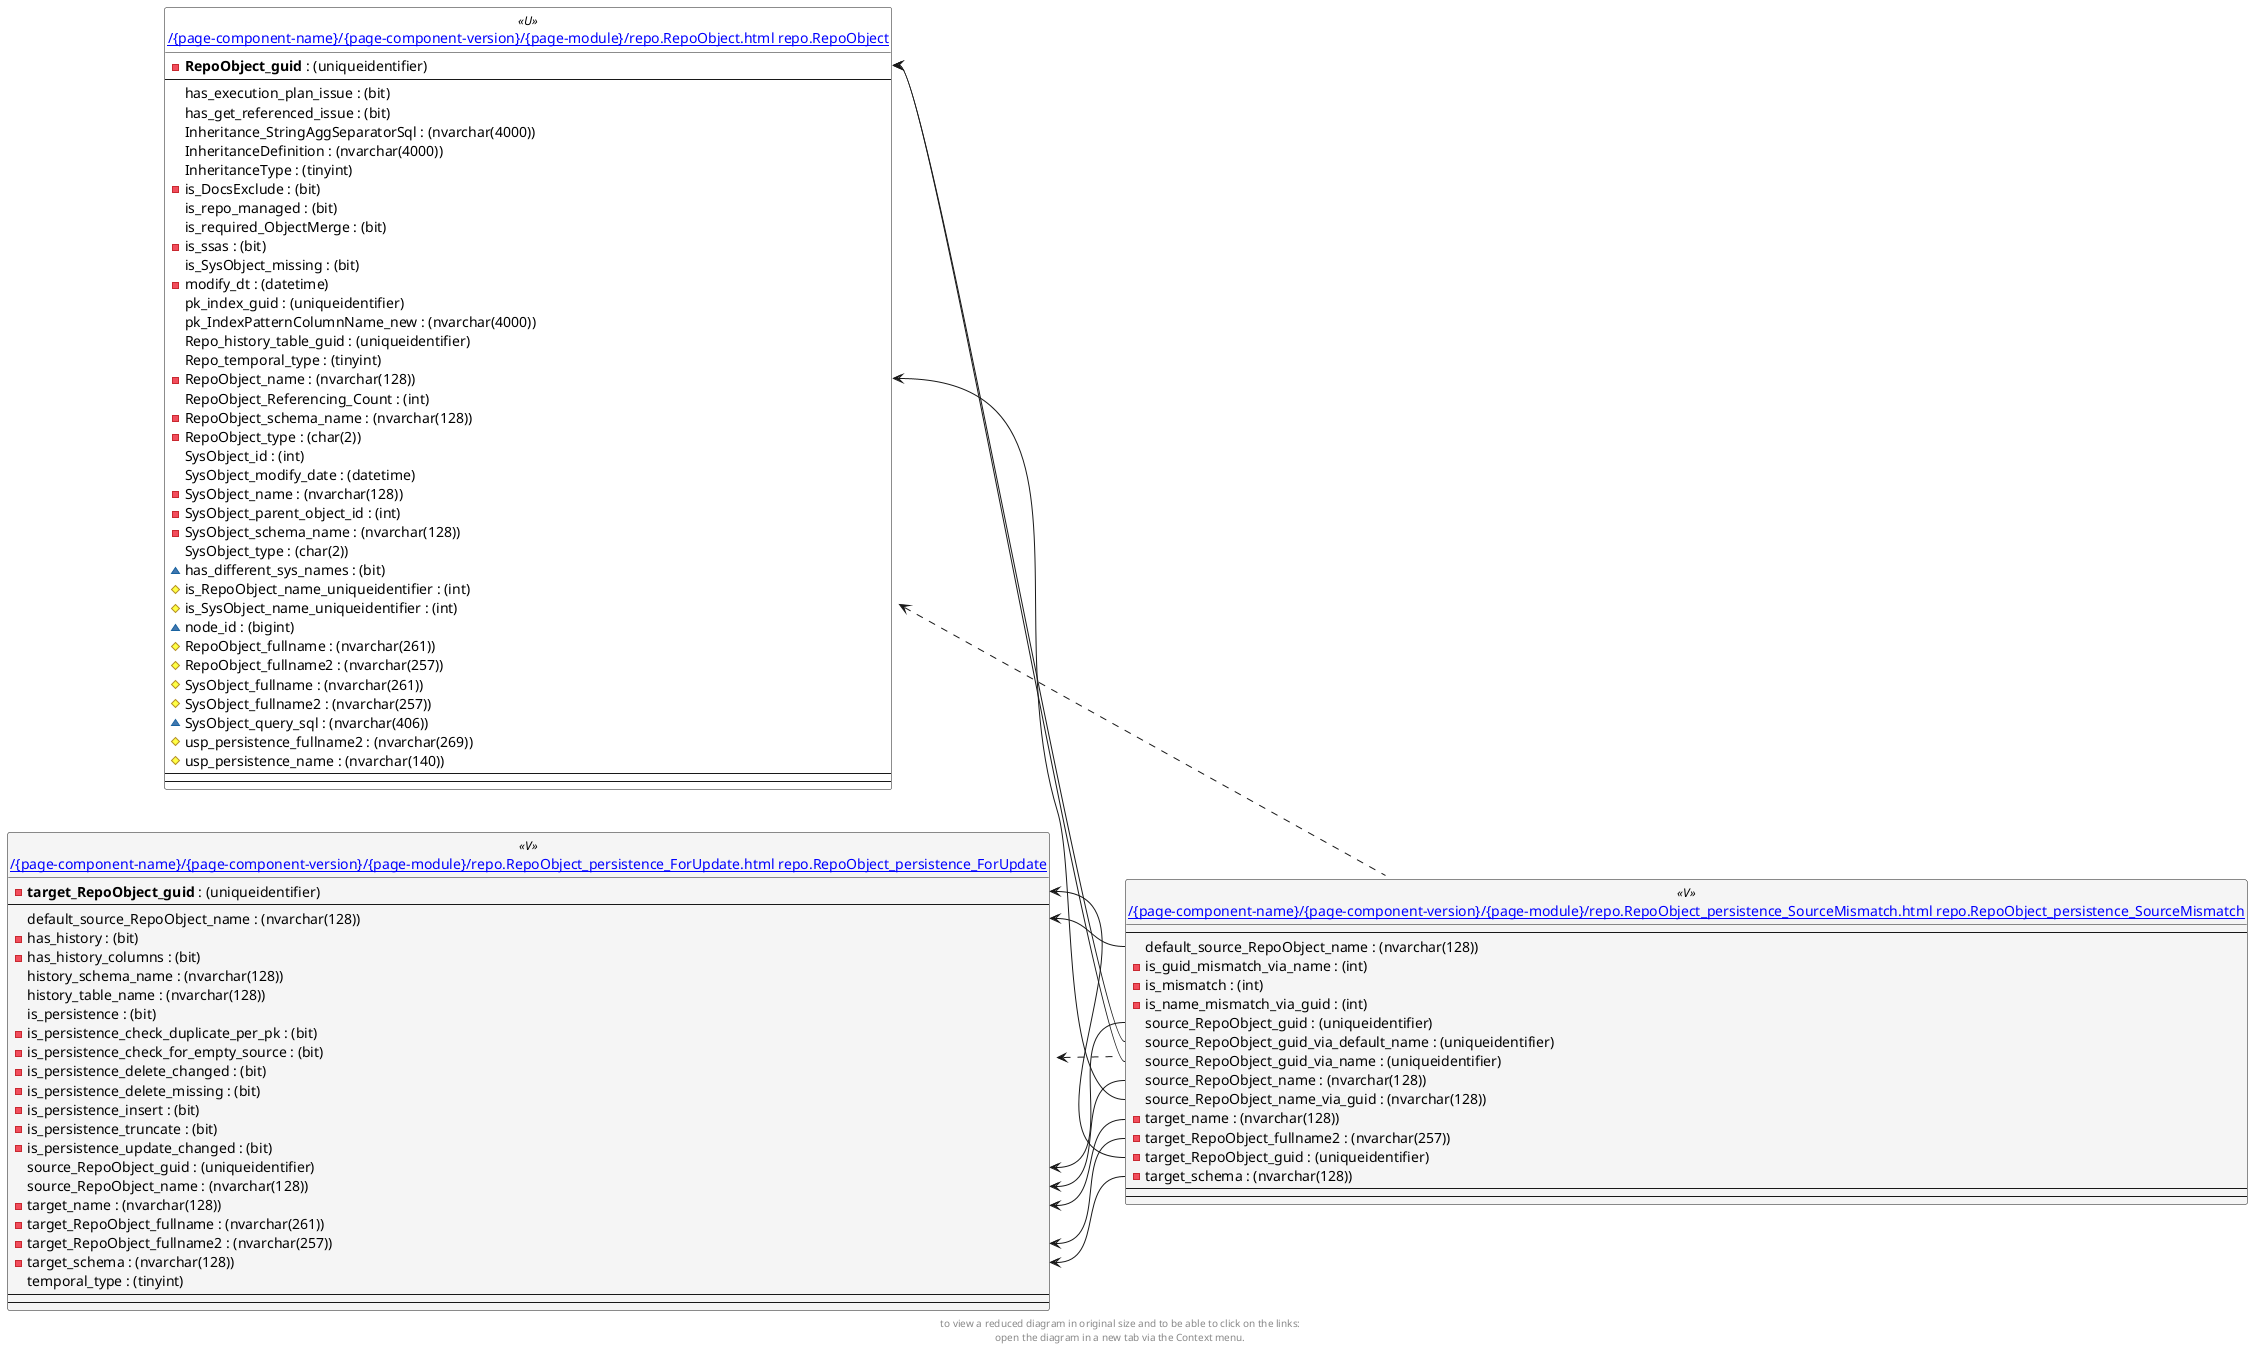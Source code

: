 @startuml
left to right direction
'top to bottom direction
hide circle
'avoide "." issues:
set namespaceSeparator none


skinparam class {
  BackgroundColor White
  BackgroundColor<<FN>> Yellow
  BackgroundColor<<FS>> Yellow
  BackgroundColor<<FT>> LightGray
  BackgroundColor<<IF>> Yellow
  BackgroundColor<<IS>> Yellow
  BackgroundColor<<P>> Aqua
  BackgroundColor<<PC>> Aqua
  BackgroundColor<<SN>> Yellow
  BackgroundColor<<SO>> SlateBlue
  BackgroundColor<<TF>> LightGray
  BackgroundColor<<TR>> Tomato
  BackgroundColor<<U>> White
  BackgroundColor<<V>> WhiteSmoke
  BackgroundColor<<X>> Aqua
}


entity "[[{site-url}/{page-component-name}/{page-component-version}/{page-module}/repo.RepoObject.html repo.RepoObject]]" as repo.RepoObject << U >> {
  - **RepoObject_guid** : (uniqueidentifier)
  --
  has_execution_plan_issue : (bit)
  has_get_referenced_issue : (bit)
  Inheritance_StringAggSeparatorSql : (nvarchar(4000))
  InheritanceDefinition : (nvarchar(4000))
  InheritanceType : (tinyint)
  - is_DocsExclude : (bit)
  is_repo_managed : (bit)
  is_required_ObjectMerge : (bit)
  - is_ssas : (bit)
  is_SysObject_missing : (bit)
  - modify_dt : (datetime)
  pk_index_guid : (uniqueidentifier)
  pk_IndexPatternColumnName_new : (nvarchar(4000))
  Repo_history_table_guid : (uniqueidentifier)
  Repo_temporal_type : (tinyint)
  - RepoObject_name : (nvarchar(128))
  RepoObject_Referencing_Count : (int)
  - RepoObject_schema_name : (nvarchar(128))
  - RepoObject_type : (char(2))
  SysObject_id : (int)
  SysObject_modify_date : (datetime)
  - SysObject_name : (nvarchar(128))
  - SysObject_parent_object_id : (int)
  - SysObject_schema_name : (nvarchar(128))
  SysObject_type : (char(2))
  ~ has_different_sys_names : (bit)
  # is_RepoObject_name_uniqueidentifier : (int)
  # is_SysObject_name_uniqueidentifier : (int)
  ~ node_id : (bigint)
  # RepoObject_fullname : (nvarchar(261))
  # RepoObject_fullname2 : (nvarchar(257))
  # SysObject_fullname : (nvarchar(261))
  # SysObject_fullname2 : (nvarchar(257))
  ~ SysObject_query_sql : (nvarchar(406))
  # usp_persistence_fullname2 : (nvarchar(269))
  # usp_persistence_name : (nvarchar(140))
  --
  --
}

entity "[[{site-url}/{page-component-name}/{page-component-version}/{page-module}/repo.RepoObject_persistence_ForUpdate.html repo.RepoObject_persistence_ForUpdate]]" as repo.RepoObject_persistence_ForUpdate << V >> {
  - **target_RepoObject_guid** : (uniqueidentifier)
  --
  default_source_RepoObject_name : (nvarchar(128))
  - has_history : (bit)
  - has_history_columns : (bit)
  history_schema_name : (nvarchar(128))
  history_table_name : (nvarchar(128))
  is_persistence : (bit)
  - is_persistence_check_duplicate_per_pk : (bit)
  - is_persistence_check_for_empty_source : (bit)
  - is_persistence_delete_changed : (bit)
  - is_persistence_delete_missing : (bit)
  - is_persistence_insert : (bit)
  - is_persistence_truncate : (bit)
  - is_persistence_update_changed : (bit)
  source_RepoObject_guid : (uniqueidentifier)
  source_RepoObject_name : (nvarchar(128))
  - target_name : (nvarchar(128))
  - target_RepoObject_fullname : (nvarchar(261))
  - target_RepoObject_fullname2 : (nvarchar(257))
  - target_schema : (nvarchar(128))
  temporal_type : (tinyint)
  --
  --
}

entity "[[{site-url}/{page-component-name}/{page-component-version}/{page-module}/repo.RepoObject_persistence_SourceMismatch.html repo.RepoObject_persistence_SourceMismatch]]" as repo.RepoObject_persistence_SourceMismatch << V >> {
  --
  default_source_RepoObject_name : (nvarchar(128))
  - is_guid_mismatch_via_name : (int)
  - is_mismatch : (int)
  - is_name_mismatch_via_guid : (int)
  source_RepoObject_guid : (uniqueidentifier)
  source_RepoObject_guid_via_default_name : (uniqueidentifier)
  source_RepoObject_guid_via_name : (uniqueidentifier)
  source_RepoObject_name : (nvarchar(128))
  source_RepoObject_name_via_guid : (nvarchar(128))
  - target_name : (nvarchar(128))
  - target_RepoObject_fullname2 : (nvarchar(257))
  - target_RepoObject_guid : (uniqueidentifier)
  - target_schema : (nvarchar(128))
  --
  --
}

repo.RepoObject <.. repo.RepoObject_persistence_SourceMismatch
repo.RepoObject_persistence_ForUpdate <.. repo.RepoObject_persistence_SourceMismatch
repo.RepoObject::RepoObject_guid <-- repo.RepoObject_persistence_SourceMismatch::source_RepoObject_guid_via_name
repo.RepoObject::RepoObject_guid <-- repo.RepoObject_persistence_SourceMismatch::source_RepoObject_guid_via_default_name
repo.RepoObject::RepoObject_name <-- repo.RepoObject_persistence_SourceMismatch::source_RepoObject_name_via_guid
repo.RepoObject_persistence_ForUpdate::default_source_RepoObject_name <-- repo.RepoObject_persistence_SourceMismatch::default_source_RepoObject_name
repo.RepoObject_persistence_ForUpdate::source_RepoObject_guid <-- repo.RepoObject_persistence_SourceMismatch::source_RepoObject_guid
repo.RepoObject_persistence_ForUpdate::source_RepoObject_name <-- repo.RepoObject_persistence_SourceMismatch::source_RepoObject_name
repo.RepoObject_persistence_ForUpdate::target_name <-- repo.RepoObject_persistence_SourceMismatch::target_name
repo.RepoObject_persistence_ForUpdate::target_RepoObject_fullname2 <-- repo.RepoObject_persistence_SourceMismatch::target_RepoObject_fullname2
repo.RepoObject_persistence_ForUpdate::target_RepoObject_guid <-- repo.RepoObject_persistence_SourceMismatch::target_RepoObject_guid
repo.RepoObject_persistence_ForUpdate::target_schema <-- repo.RepoObject_persistence_SourceMismatch::target_schema
footer
to view a reduced diagram in original size and to be able to click on the links:
open the diagram in a new tab via the Context menu.
end footer

@enduml

